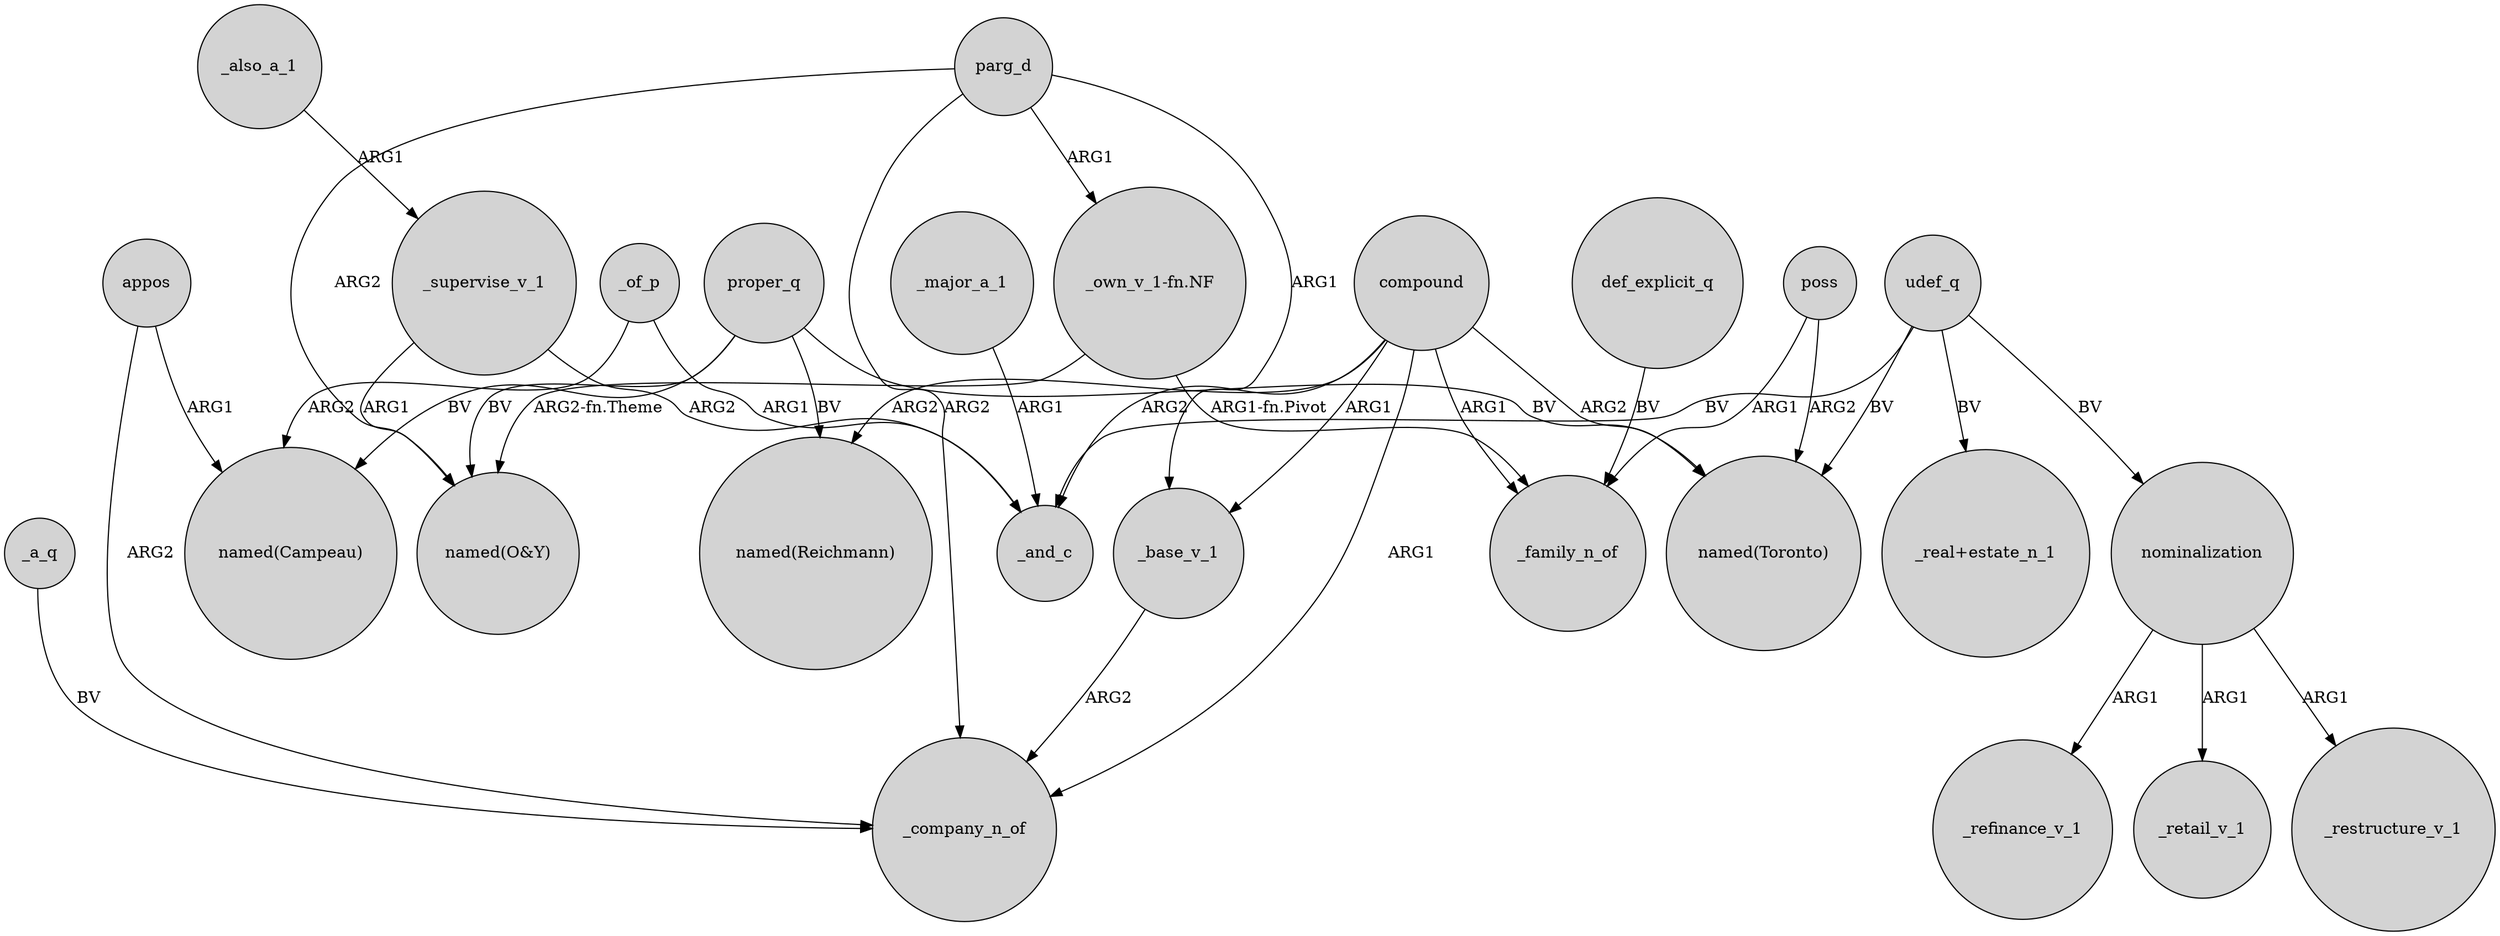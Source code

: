 digraph {
	node [shape=circle style=filled]
	compound -> "named(Reichmann)" [label=ARG2]
	compound -> _family_n_of [label=ARG1]
	parg_d -> "named(O&Y)" [label=ARG2]
	_base_v_1 -> _company_n_of [label=ARG2]
	"_own_v_1-fn.NF" -> _family_n_of [label="ARG1-fn.Pivot"]
	"_own_v_1-fn.NF" -> "named(O&Y)" [label="ARG2-fn.Theme"]
	nominalization -> _retail_v_1 [label=ARG1]
	_supervise_v_1 -> "named(O&Y)" [label=ARG1]
	compound -> "named(Toronto)" [label=ARG2]
	proper_q -> "named(O&Y)" [label=BV]
	appos -> "named(Campeau)" [label=ARG1]
	poss -> _family_n_of [label=ARG1]
	_of_p -> "named(Campeau)" [label=ARG2]
	parg_d -> "_own_v_1-fn.NF" [label=ARG1]
	proper_q -> "named(Toronto)" [label=BV]
	nominalization -> _restructure_v_1 [label=ARG1]
	compound -> _company_n_of [label=ARG1]
	compound -> _and_c [label=ARG2]
	proper_q -> "named(Reichmann)" [label=BV]
	compound -> _base_v_1 [label=ARG1]
	proper_q -> "named(Campeau)" [label=BV]
	appos -> _company_n_of [label=ARG2]
	parg_d -> _company_n_of [label=ARG2]
	udef_q -> "_real+estate_n_1" [label=BV]
	_major_a_1 -> _and_c [label=ARG1]
	udef_q -> nominalization [label=BV]
	_of_p -> _and_c [label=ARG1]
	_a_q -> _company_n_of [label=BV]
	_supervise_v_1 -> _and_c [label=ARG2]
	_also_a_1 -> _supervise_v_1 [label=ARG1]
	udef_q -> "named(Toronto)" [label=BV]
	parg_d -> _base_v_1 [label=ARG1]
	nominalization -> _refinance_v_1 [label=ARG1]
	def_explicit_q -> _family_n_of [label=BV]
	poss -> "named(Toronto)" [label=ARG2]
	udef_q -> _and_c [label=BV]
}
